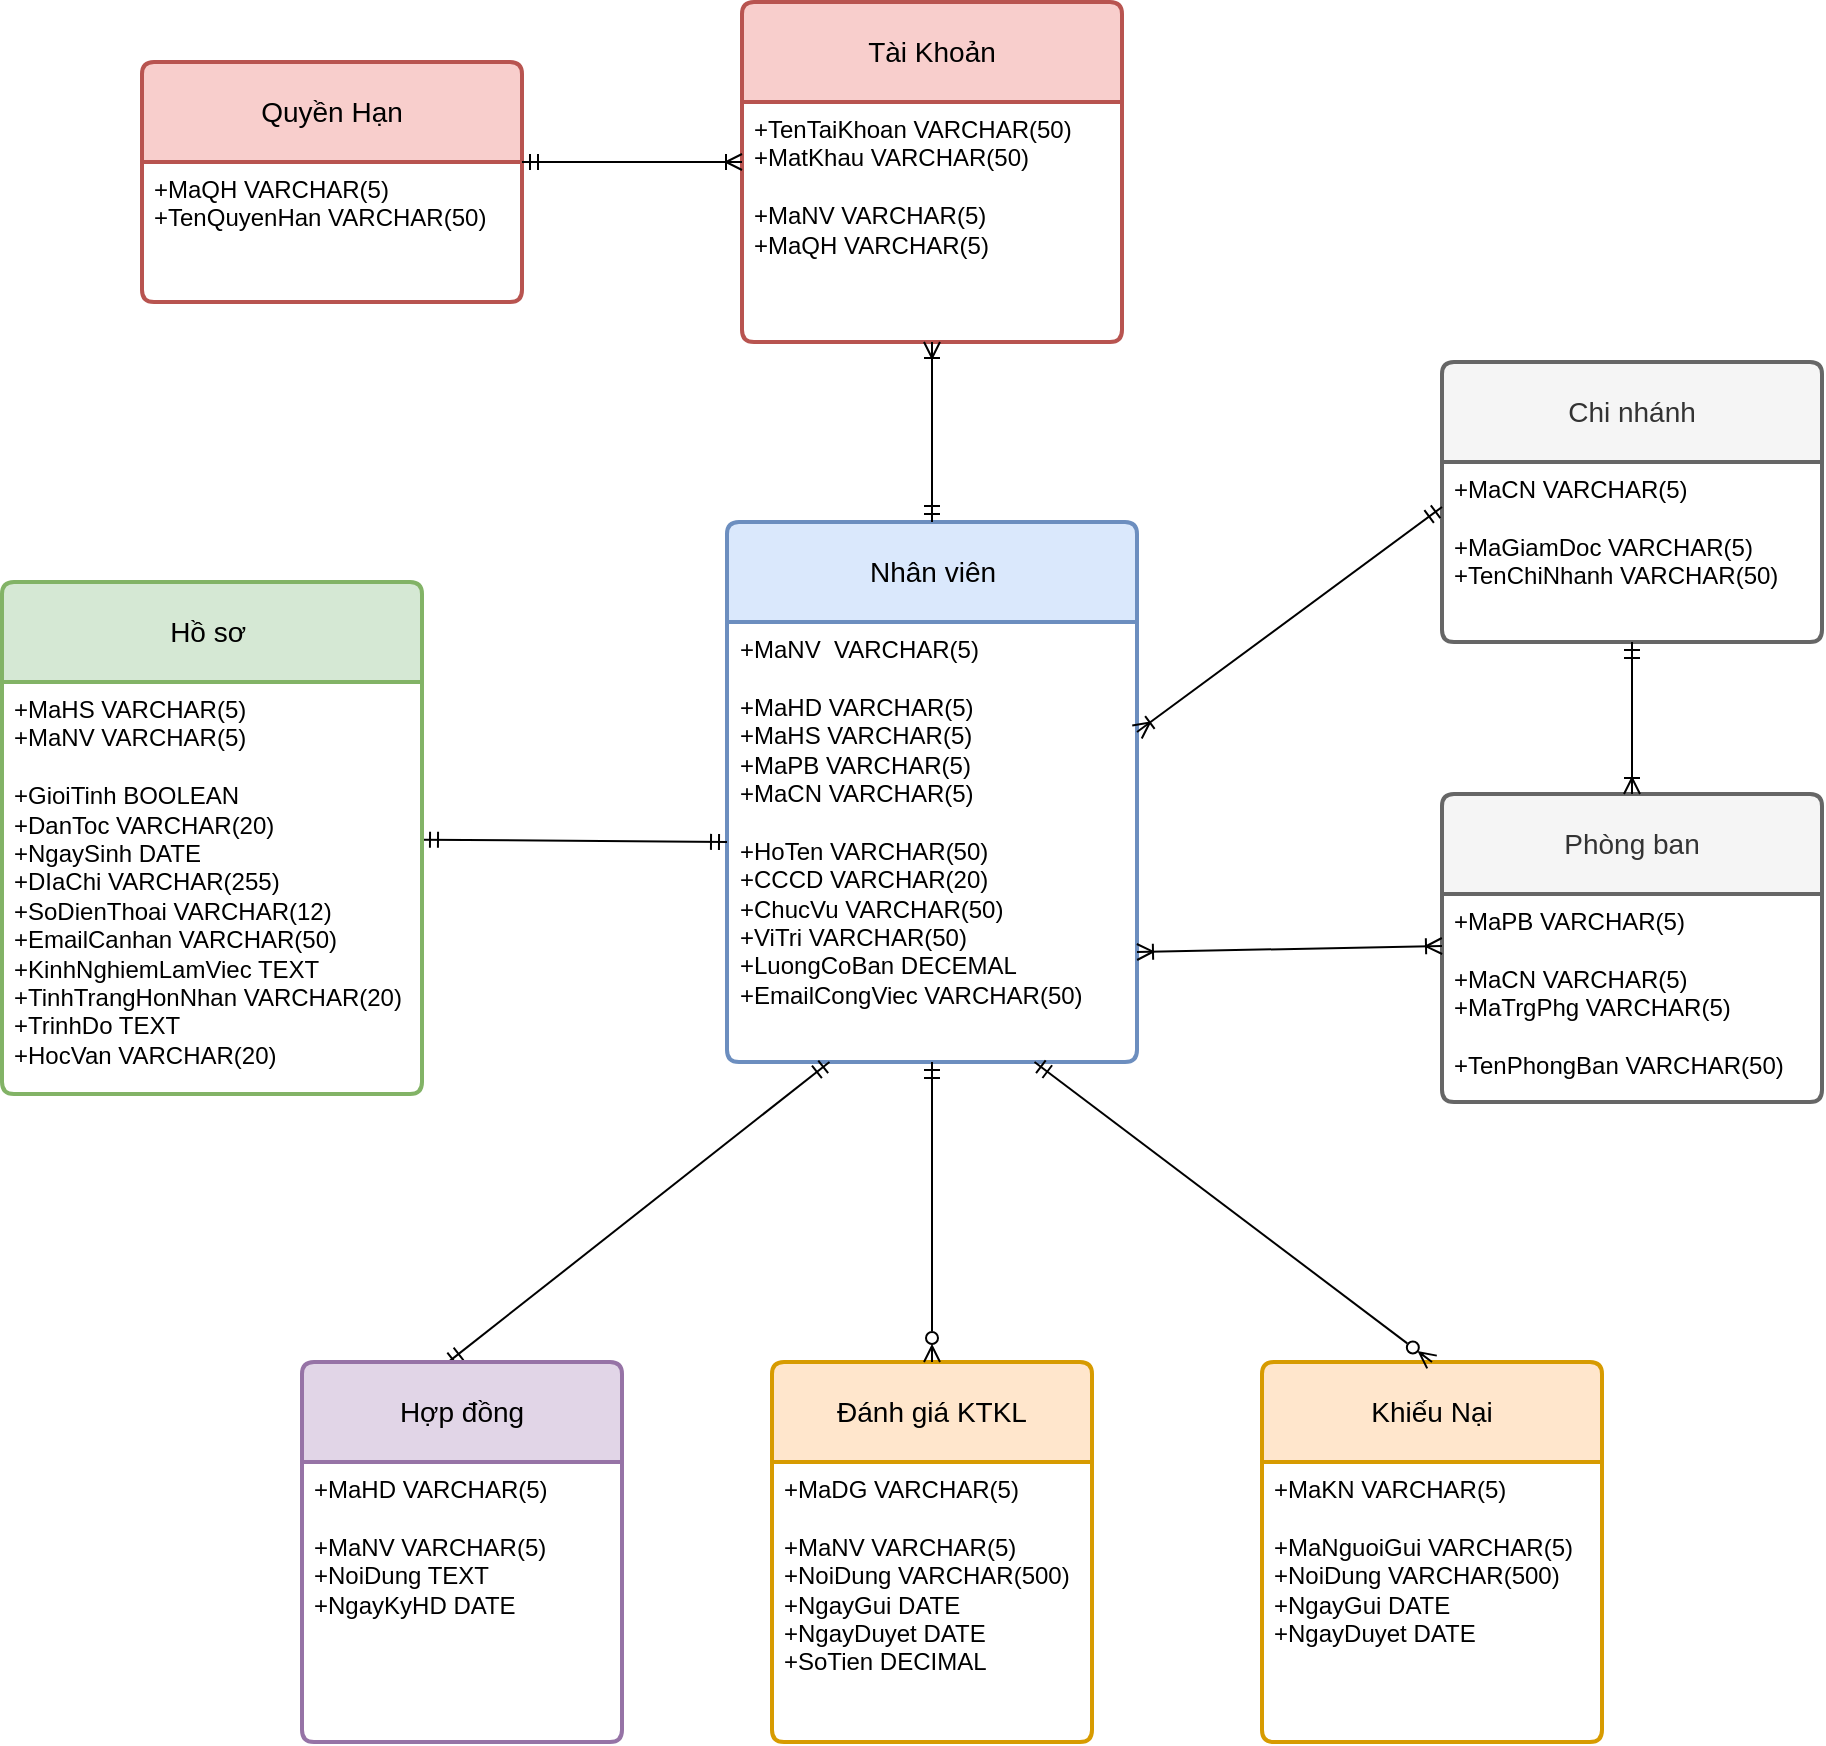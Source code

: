 <mxfile version="22.1.2" type="github">
  <diagram id="C5RBs43oDa-KdzZeNtuy" name="Page-1">
    <mxGraphModel dx="1500" dy="836" grid="1" gridSize="10" guides="1" tooltips="1" connect="1" arrows="1" fold="1" page="1" pageScale="1" pageWidth="1654" pageHeight="1169" math="0" shadow="0">
      <root>
        <mxCell id="WIyWlLk6GJQsqaUBKTNV-0" />
        <mxCell id="WIyWlLk6GJQsqaUBKTNV-1" parent="WIyWlLk6GJQsqaUBKTNV-0" />
        <mxCell id="ZNPZ2HFQagIpgvbCFuVt-0" value="Tài Khoản" style="swimlane;childLayout=stackLayout;horizontal=1;startSize=50;horizontalStack=0;rounded=1;fontSize=14;fontStyle=0;strokeWidth=2;resizeParent=0;resizeLast=1;shadow=0;dashed=0;align=center;arcSize=4;whiteSpace=wrap;html=1;fillColor=#f8cecc;strokeColor=#b85450;" parent="WIyWlLk6GJQsqaUBKTNV-1" vertex="1">
          <mxGeometry x="742" y="150" width="190" height="170" as="geometry" />
        </mxCell>
        <mxCell id="ZNPZ2HFQagIpgvbCFuVt-1" value="+TenTaiKhoan VARCHAR(50)&lt;br&gt;+MatKhau VARCHAR(50)&lt;br&gt;&lt;br&gt;+MaNV VARCHAR(5)&lt;br&gt;+MaQH VARCHAR(5)" style="align=left;strokeColor=none;fillColor=none;spacingLeft=4;fontSize=12;verticalAlign=top;resizable=0;rotatable=0;part=1;html=1;" parent="ZNPZ2HFQagIpgvbCFuVt-0" vertex="1">
          <mxGeometry y="50" width="190" height="120" as="geometry" />
        </mxCell>
        <mxCell id="ZNPZ2HFQagIpgvbCFuVt-3" value="Quyền Hạn" style="swimlane;childLayout=stackLayout;horizontal=1;startSize=50;horizontalStack=0;rounded=1;fontSize=14;fontStyle=0;strokeWidth=2;resizeParent=0;resizeLast=1;shadow=0;dashed=0;align=center;arcSize=4;whiteSpace=wrap;html=1;fillColor=#f8cecc;strokeColor=#b85450;" parent="WIyWlLk6GJQsqaUBKTNV-1" vertex="1">
          <mxGeometry x="442" y="180" width="190" height="120" as="geometry" />
        </mxCell>
        <mxCell id="ZNPZ2HFQagIpgvbCFuVt-4" value="+MaQH VARCHAR(5)&lt;br&gt;+TenQuyenHan VARCHAR(50)" style="align=left;strokeColor=none;fillColor=none;spacingLeft=4;fontSize=12;verticalAlign=top;resizable=0;rotatable=0;part=1;html=1;" parent="ZNPZ2HFQagIpgvbCFuVt-3" vertex="1">
          <mxGeometry y="50" width="190" height="70" as="geometry" />
        </mxCell>
        <mxCell id="ZNPZ2HFQagIpgvbCFuVt-6" value="" style="fontSize=12;html=1;endArrow=ERoneToMany;startArrow=ERmandOne;rounded=0;entryX=0;entryY=0.25;entryDx=0;entryDy=0;exitX=1;exitY=0;exitDx=0;exitDy=0;" parent="WIyWlLk6GJQsqaUBKTNV-1" source="ZNPZ2HFQagIpgvbCFuVt-4" target="ZNPZ2HFQagIpgvbCFuVt-1" edge="1">
          <mxGeometry width="100" height="100" relative="1" as="geometry">
            <mxPoint x="622" y="260" as="sourcePoint" />
            <mxPoint x="1032" y="250" as="targetPoint" />
          </mxGeometry>
        </mxCell>
        <mxCell id="ZNPZ2HFQagIpgvbCFuVt-7" value="Nhân viên" style="swimlane;childLayout=stackLayout;horizontal=1;startSize=50;horizontalStack=0;rounded=1;fontSize=14;fontStyle=0;strokeWidth=2;resizeParent=0;resizeLast=1;shadow=0;dashed=0;align=center;arcSize=4;whiteSpace=wrap;html=1;fillColor=#dae8fc;strokeColor=#6c8ebf;" parent="WIyWlLk6GJQsqaUBKTNV-1" vertex="1">
          <mxGeometry x="734.5" y="410" width="205" height="270" as="geometry">
            <mxRectangle x="95" y="345" width="100" height="50" as="alternateBounds" />
          </mxGeometry>
        </mxCell>
        <mxCell id="ZNPZ2HFQagIpgvbCFuVt-8" value="+MaNV&amp;nbsp; VARCHAR(5)&lt;br&gt;&lt;br&gt;+MaHD VARCHAR(5)&lt;br&gt;+MaHS VARCHAR(5)&lt;br&gt;+MaPB VARCHAR(5)&lt;br&gt;+MaCN VARCHAR(5)&lt;br&gt;&lt;br&gt;+HoTen VARCHAR(50)&lt;br&gt;+CCCD VARCHAR(20)&lt;br&gt;+ChucVu VARCHAR(50)&lt;br style=&quot;border-color: var(--border-color);&quot;&gt;+ViTri VARCHAR(50)&lt;br&gt;+LuongCoBan DECEMAL&lt;br style=&quot;border-color: var(--border-color);&quot;&gt;+EmailCongViec VARCHAR(50)" style="align=left;strokeColor=none;fillColor=none;spacingLeft=4;fontSize=12;verticalAlign=top;resizable=0;rotatable=0;part=1;html=1;" parent="ZNPZ2HFQagIpgvbCFuVt-7" vertex="1">
          <mxGeometry y="50" width="205" height="220" as="geometry" />
        </mxCell>
        <mxCell id="ZNPZ2HFQagIpgvbCFuVt-9" value="Phòng ban" style="swimlane;childLayout=stackLayout;horizontal=1;startSize=50;horizontalStack=0;rounded=1;fontSize=14;fontStyle=0;strokeWidth=2;resizeParent=0;resizeLast=1;shadow=0;dashed=0;align=center;arcSize=4;whiteSpace=wrap;html=1;fillColor=#f5f5f5;strokeColor=#666666;fontColor=#333333;" parent="WIyWlLk6GJQsqaUBKTNV-1" vertex="1">
          <mxGeometry x="1092" y="546" width="190" height="154" as="geometry" />
        </mxCell>
        <mxCell id="ZNPZ2HFQagIpgvbCFuVt-10" value="+MaPB VARCHAR(5)&lt;br&gt;&lt;br&gt;+MaCN VARCHAR(5)&lt;br&gt;+MaTrgPhg VARCHAR(5)&lt;br&gt;&lt;br&gt;+TenPhongBan VARCHAR(50)" style="align=left;strokeColor=none;fillColor=none;spacingLeft=4;fontSize=12;verticalAlign=top;resizable=0;rotatable=0;part=1;html=1;" parent="ZNPZ2HFQagIpgvbCFuVt-9" vertex="1">
          <mxGeometry y="50" width="190" height="104" as="geometry" />
        </mxCell>
        <mxCell id="ZNPZ2HFQagIpgvbCFuVt-11" value="Chi nhánh" style="swimlane;childLayout=stackLayout;horizontal=1;startSize=50;horizontalStack=0;rounded=1;fontSize=14;fontStyle=0;strokeWidth=2;resizeParent=0;resizeLast=1;shadow=0;dashed=0;align=center;arcSize=4;whiteSpace=wrap;html=1;fillColor=#f5f5f5;strokeColor=#666666;fontColor=#333333;" parent="WIyWlLk6GJQsqaUBKTNV-1" vertex="1">
          <mxGeometry x="1092" y="330" width="190" height="140" as="geometry" />
        </mxCell>
        <mxCell id="ZNPZ2HFQagIpgvbCFuVt-12" value="+MaCN VARCHAR(5)&lt;br&gt;&lt;br&gt;+MaGiamDoc VARCHAR(5)&lt;br&gt;+TenChiNhanh VARCHAR(50)" style="align=left;strokeColor=none;fillColor=none;spacingLeft=4;fontSize=12;verticalAlign=top;resizable=0;rotatable=0;part=1;html=1;" parent="ZNPZ2HFQagIpgvbCFuVt-11" vertex="1">
          <mxGeometry y="50" width="190" height="90" as="geometry" />
        </mxCell>
        <mxCell id="ZNPZ2HFQagIpgvbCFuVt-17" value="Đánh giá KTKL" style="swimlane;childLayout=stackLayout;horizontal=1;startSize=50;horizontalStack=0;rounded=1;fontSize=14;fontStyle=0;strokeWidth=2;resizeParent=0;resizeLast=1;shadow=0;dashed=0;align=center;arcSize=4;whiteSpace=wrap;html=1;fillColor=#ffe6cc;strokeColor=#d79b00;" parent="WIyWlLk6GJQsqaUBKTNV-1" vertex="1">
          <mxGeometry x="757" y="830" width="160" height="190" as="geometry" />
        </mxCell>
        <mxCell id="ZNPZ2HFQagIpgvbCFuVt-18" value="+MaDG VARCHAR(5)&lt;br&gt;&lt;br&gt;+MaNV VARCHAR(5)&lt;br&gt;+NoiDung VARCHAR(500)&lt;br&gt;+NgayGui DATE&lt;br&gt;+NgayDuyet DATE&lt;br&gt;+SoTien DECIMAL" style="align=left;strokeColor=none;fillColor=none;spacingLeft=4;fontSize=12;verticalAlign=top;resizable=0;rotatable=0;part=1;html=1;" parent="ZNPZ2HFQagIpgvbCFuVt-17" vertex="1">
          <mxGeometry y="50" width="160" height="140" as="geometry" />
        </mxCell>
        <mxCell id="ZNPZ2HFQagIpgvbCFuVt-19" value="Khiếu Nại" style="swimlane;childLayout=stackLayout;horizontal=1;startSize=50;horizontalStack=0;rounded=1;fontSize=14;fontStyle=0;strokeWidth=2;resizeParent=0;resizeLast=1;shadow=0;dashed=0;align=center;arcSize=4;whiteSpace=wrap;html=1;fillColor=#ffe6cc;strokeColor=#d79b00;" parent="WIyWlLk6GJQsqaUBKTNV-1" vertex="1">
          <mxGeometry x="1002" y="830" width="170" height="190" as="geometry" />
        </mxCell>
        <mxCell id="ZNPZ2HFQagIpgvbCFuVt-20" value="+MaKN VARCHAR(5)&lt;br&gt;&lt;br&gt;+MaNguoiGui VARCHAR(5)&lt;br&gt;+NoiDung VARCHAR(500)&lt;br&gt;+NgayGui DATE&lt;br&gt;+NgayDuyet DATE" style="align=left;strokeColor=none;fillColor=none;spacingLeft=4;fontSize=12;verticalAlign=top;resizable=0;rotatable=0;part=1;html=1;" parent="ZNPZ2HFQagIpgvbCFuVt-19" vertex="1">
          <mxGeometry y="50" width="170" height="140" as="geometry" />
        </mxCell>
        <mxCell id="ZNPZ2HFQagIpgvbCFuVt-22" value="" style="fontSize=12;html=1;endArrow=ERmandOne;startArrow=ERoneToMany;rounded=0;entryX=0.5;entryY=1;entryDx=0;entryDy=0;exitX=0.5;exitY=0;exitDx=0;exitDy=0;endFill=0;startFill=0;" parent="WIyWlLk6GJQsqaUBKTNV-1" source="ZNPZ2HFQagIpgvbCFuVt-9" target="ZNPZ2HFQagIpgvbCFuVt-12" edge="1">
          <mxGeometry width="100" height="100" relative="1" as="geometry">
            <mxPoint x="1122" y="590" as="sourcePoint" />
            <mxPoint x="1222" y="490" as="targetPoint" />
          </mxGeometry>
        </mxCell>
        <mxCell id="ZNPZ2HFQagIpgvbCFuVt-25" value="" style="fontSize=12;html=1;endArrow=ERoneToMany;startArrow=ERmandOne;rounded=0;entryX=0.5;entryY=1;entryDx=0;entryDy=0;exitX=0.5;exitY=0;exitDx=0;exitDy=0;endFill=0;" parent="WIyWlLk6GJQsqaUBKTNV-1" source="ZNPZ2HFQagIpgvbCFuVt-7" target="ZNPZ2HFQagIpgvbCFuVt-1" edge="1">
          <mxGeometry width="100" height="100" relative="1" as="geometry">
            <mxPoint x="1122" y="580" as="sourcePoint" />
            <mxPoint x="1222" y="480" as="targetPoint" />
          </mxGeometry>
        </mxCell>
        <mxCell id="ZNPZ2HFQagIpgvbCFuVt-26" value="" style="fontSize=12;html=1;endArrow=ERoneToMany;startArrow=ERoneToMany;rounded=0;entryX=0;entryY=0.25;entryDx=0;entryDy=0;endFill=0;startFill=0;exitX=1;exitY=0.75;exitDx=0;exitDy=0;" parent="WIyWlLk6GJQsqaUBKTNV-1" source="ZNPZ2HFQagIpgvbCFuVt-8" target="ZNPZ2HFQagIpgvbCFuVt-10" edge="1">
          <mxGeometry width="100" height="100" relative="1" as="geometry">
            <mxPoint x="1132" y="540" as="sourcePoint" />
            <mxPoint x="1232" y="440" as="targetPoint" />
          </mxGeometry>
        </mxCell>
        <mxCell id="ZNPZ2HFQagIpgvbCFuVt-28" style="rounded=0;orthogonalLoop=1;jettySize=auto;html=1;exitX=0.5;exitY=1;exitDx=0;exitDy=0;entryX=0.5;entryY=0;entryDx=0;entryDy=0;endArrow=ERzeroToMany;endFill=0;startArrow=ERmandOne;startFill=0;" parent="WIyWlLk6GJQsqaUBKTNV-1" source="ZNPZ2HFQagIpgvbCFuVt-8" target="ZNPZ2HFQagIpgvbCFuVt-17" edge="1">
          <mxGeometry relative="1" as="geometry" />
        </mxCell>
        <mxCell id="ZNPZ2HFQagIpgvbCFuVt-29" style="rounded=0;orthogonalLoop=1;jettySize=auto;html=1;exitX=0.75;exitY=1;exitDx=0;exitDy=0;entryX=0.5;entryY=0;entryDx=0;entryDy=0;endArrow=ERzeroToMany;endFill=0;startArrow=ERmandOne;startFill=0;" parent="WIyWlLk6GJQsqaUBKTNV-1" source="ZNPZ2HFQagIpgvbCFuVt-8" target="ZNPZ2HFQagIpgvbCFuVt-19" edge="1">
          <mxGeometry relative="1" as="geometry">
            <mxPoint x="887" y="515" as="sourcePoint" />
            <mxPoint x="1022" y="670" as="targetPoint" />
          </mxGeometry>
        </mxCell>
        <mxCell id="BqgfRaDOW5Y-3ye9iHRW-14" style="rounded=0;orthogonalLoop=1;jettySize=auto;html=1;entryX=0;entryY=0.5;entryDx=0;entryDy=0;endArrow=ERmandOne;endFill=0;startArrow=ERmandOne;startFill=0;" parent="WIyWlLk6GJQsqaUBKTNV-1" source="BqgfRaDOW5Y-3ye9iHRW-5" target="ZNPZ2HFQagIpgvbCFuVt-8" edge="1">
          <mxGeometry relative="1" as="geometry" />
        </mxCell>
        <mxCell id="BqgfRaDOW5Y-3ye9iHRW-5" value="Hồ sơ&amp;nbsp;" style="swimlane;childLayout=stackLayout;horizontal=1;startSize=50;horizontalStack=0;rounded=1;fontSize=14;fontStyle=0;strokeWidth=2;resizeParent=0;resizeLast=1;shadow=0;dashed=0;align=center;arcSize=4;whiteSpace=wrap;html=1;fillColor=#d5e8d4;strokeColor=#82b366;" parent="WIyWlLk6GJQsqaUBKTNV-1" vertex="1">
          <mxGeometry x="372" y="440" width="210" height="256" as="geometry" />
        </mxCell>
        <mxCell id="BqgfRaDOW5Y-3ye9iHRW-6" value="+MaHS VARCHAR(5)&lt;br&gt;+MaNV VARCHAR(5)&lt;br&gt;&lt;br style=&quot;border-color: var(--border-color);&quot;&gt;+GioiTinh BOOLEAN&lt;br style=&quot;border-color: var(--border-color);&quot;&gt;+DanToc VARCHAR(20)&lt;br style=&quot;border-color: var(--border-color);&quot;&gt;+NgaySinh DATE&lt;br style=&quot;border-color: var(--border-color);&quot;&gt;+DIaChi VARCHAR(255)&lt;br style=&quot;border-color: var(--border-color);&quot;&gt;+SoDienThoai VARCHAR(12)&lt;br style=&quot;border-color: var(--border-color);&quot;&gt;+EmailCanhan VARCHAR(50)&lt;br&gt;+KinhNghiemLamViec TEXT&lt;br&gt;+TinhTrangHonNhan VARCHAR(20)&lt;br&gt;+TrinhDo TEXT&lt;br style=&quot;border-color: var(--border-color);&quot;&gt;+HocVan VARCHAR(20)" style="align=left;strokeColor=none;fillColor=none;spacingLeft=4;fontSize=12;verticalAlign=top;resizable=0;rotatable=0;part=1;html=1;" parent="BqgfRaDOW5Y-3ye9iHRW-5" vertex="1">
          <mxGeometry y="50" width="210" height="206" as="geometry" />
        </mxCell>
        <mxCell id="BqgfRaDOW5Y-3ye9iHRW-13" style="rounded=0;orthogonalLoop=1;jettySize=auto;html=1;entryX=0.25;entryY=1;entryDx=0;entryDy=0;endArrow=ERmandOne;endFill=0;startArrow=ERmandOne;startFill=0;exitX=0.45;exitY=0.005;exitDx=0;exitDy=0;exitPerimeter=0;" parent="WIyWlLk6GJQsqaUBKTNV-1" source="BqgfRaDOW5Y-3ye9iHRW-9" target="ZNPZ2HFQagIpgvbCFuVt-8" edge="1">
          <mxGeometry relative="1" as="geometry" />
        </mxCell>
        <mxCell id="BqgfRaDOW5Y-3ye9iHRW-9" value="Hợp đồng" style="swimlane;childLayout=stackLayout;horizontal=1;startSize=50;horizontalStack=0;rounded=1;fontSize=14;fontStyle=0;strokeWidth=2;resizeParent=0;resizeLast=1;shadow=0;dashed=0;align=center;arcSize=4;whiteSpace=wrap;html=1;fillColor=#e1d5e7;strokeColor=#9673a6;" parent="WIyWlLk6GJQsqaUBKTNV-1" vertex="1">
          <mxGeometry x="522" y="830" width="160" height="190" as="geometry" />
        </mxCell>
        <mxCell id="BqgfRaDOW5Y-3ye9iHRW-10" value="+MaHD VARCHAR(5)&lt;br&gt;&lt;br&gt;+MaNV VARCHAR(5)&lt;br&gt;+NoiDung TEXT&lt;br&gt;+NgayKyHD DATE" style="align=left;strokeColor=none;fillColor=none;spacingLeft=4;fontSize=12;verticalAlign=top;resizable=0;rotatable=0;part=1;html=1;" parent="BqgfRaDOW5Y-3ye9iHRW-9" vertex="1">
          <mxGeometry y="50" width="160" height="140" as="geometry" />
        </mxCell>
        <mxCell id="BqgfRaDOW5Y-3ye9iHRW-17" style="rounded=0;orthogonalLoop=1;jettySize=auto;html=1;entryX=0;entryY=0.25;entryDx=0;entryDy=0;exitX=1;exitY=0.25;exitDx=0;exitDy=0;endArrow=ERmandOne;endFill=0;startArrow=ERoneToMany;startFill=0;" parent="WIyWlLk6GJQsqaUBKTNV-1" source="ZNPZ2HFQagIpgvbCFuVt-8" target="ZNPZ2HFQagIpgvbCFuVt-12" edge="1">
          <mxGeometry relative="1" as="geometry" />
        </mxCell>
      </root>
    </mxGraphModel>
  </diagram>
</mxfile>
